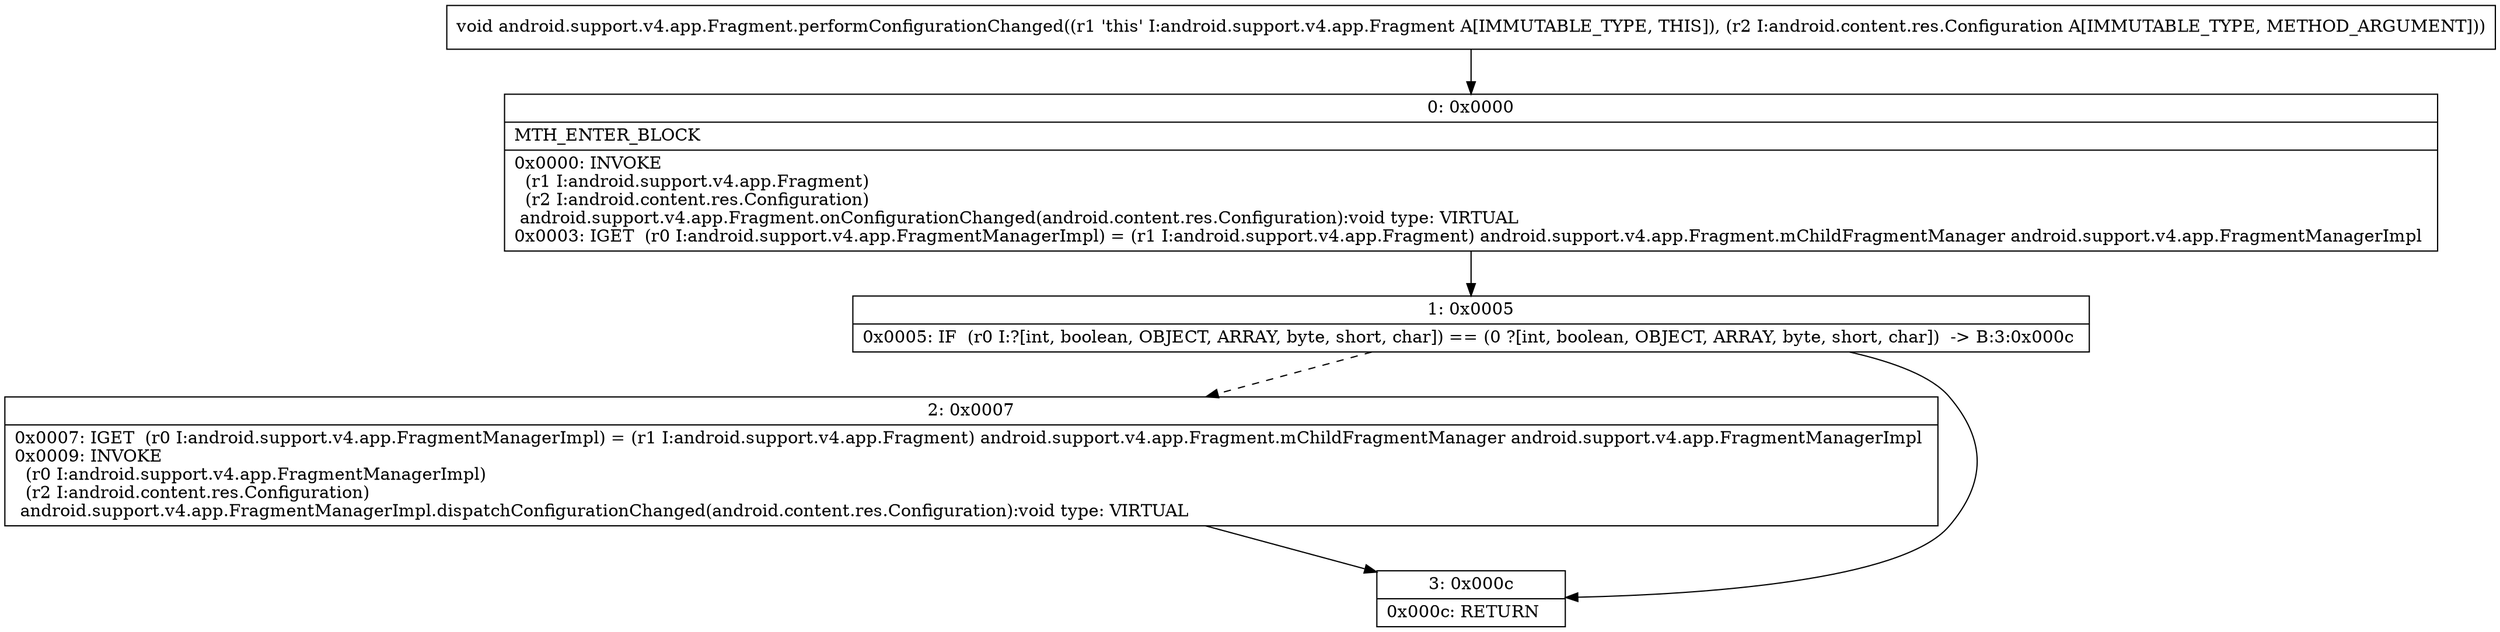 digraph "CFG forandroid.support.v4.app.Fragment.performConfigurationChanged(Landroid\/content\/res\/Configuration;)V" {
Node_0 [shape=record,label="{0\:\ 0x0000|MTH_ENTER_BLOCK\l|0x0000: INVOKE  \l  (r1 I:android.support.v4.app.Fragment)\l  (r2 I:android.content.res.Configuration)\l android.support.v4.app.Fragment.onConfigurationChanged(android.content.res.Configuration):void type: VIRTUAL \l0x0003: IGET  (r0 I:android.support.v4.app.FragmentManagerImpl) = (r1 I:android.support.v4.app.Fragment) android.support.v4.app.Fragment.mChildFragmentManager android.support.v4.app.FragmentManagerImpl \l}"];
Node_1 [shape=record,label="{1\:\ 0x0005|0x0005: IF  (r0 I:?[int, boolean, OBJECT, ARRAY, byte, short, char]) == (0 ?[int, boolean, OBJECT, ARRAY, byte, short, char])  \-\> B:3:0x000c \l}"];
Node_2 [shape=record,label="{2\:\ 0x0007|0x0007: IGET  (r0 I:android.support.v4.app.FragmentManagerImpl) = (r1 I:android.support.v4.app.Fragment) android.support.v4.app.Fragment.mChildFragmentManager android.support.v4.app.FragmentManagerImpl \l0x0009: INVOKE  \l  (r0 I:android.support.v4.app.FragmentManagerImpl)\l  (r2 I:android.content.res.Configuration)\l android.support.v4.app.FragmentManagerImpl.dispatchConfigurationChanged(android.content.res.Configuration):void type: VIRTUAL \l}"];
Node_3 [shape=record,label="{3\:\ 0x000c|0x000c: RETURN   \l}"];
MethodNode[shape=record,label="{void android.support.v4.app.Fragment.performConfigurationChanged((r1 'this' I:android.support.v4.app.Fragment A[IMMUTABLE_TYPE, THIS]), (r2 I:android.content.res.Configuration A[IMMUTABLE_TYPE, METHOD_ARGUMENT])) }"];
MethodNode -> Node_0;
Node_0 -> Node_1;
Node_1 -> Node_2[style=dashed];
Node_1 -> Node_3;
Node_2 -> Node_3;
}

